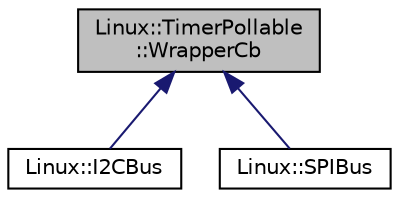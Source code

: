 digraph "Linux::TimerPollable::WrapperCb"
{
 // INTERACTIVE_SVG=YES
  edge [fontname="Helvetica",fontsize="10",labelfontname="Helvetica",labelfontsize="10"];
  node [fontname="Helvetica",fontsize="10",shape=record];
  Node1 [label="Linux::TimerPollable\l::WrapperCb",height=0.2,width=0.4,color="black", fillcolor="grey75", style="filled", fontcolor="black"];
  Node1 -> Node2 [dir="back",color="midnightblue",fontsize="10",style="solid",fontname="Helvetica"];
  Node2 [label="Linux::I2CBus",height=0.2,width=0.4,color="black", fillcolor="white", style="filled",URL="$classLinux_1_1I2CBus.html"];
  Node1 -> Node3 [dir="back",color="midnightblue",fontsize="10",style="solid",fontname="Helvetica"];
  Node3 [label="Linux::SPIBus",height=0.2,width=0.4,color="black", fillcolor="white", style="filled",URL="$classLinux_1_1SPIBus.html"];
}
